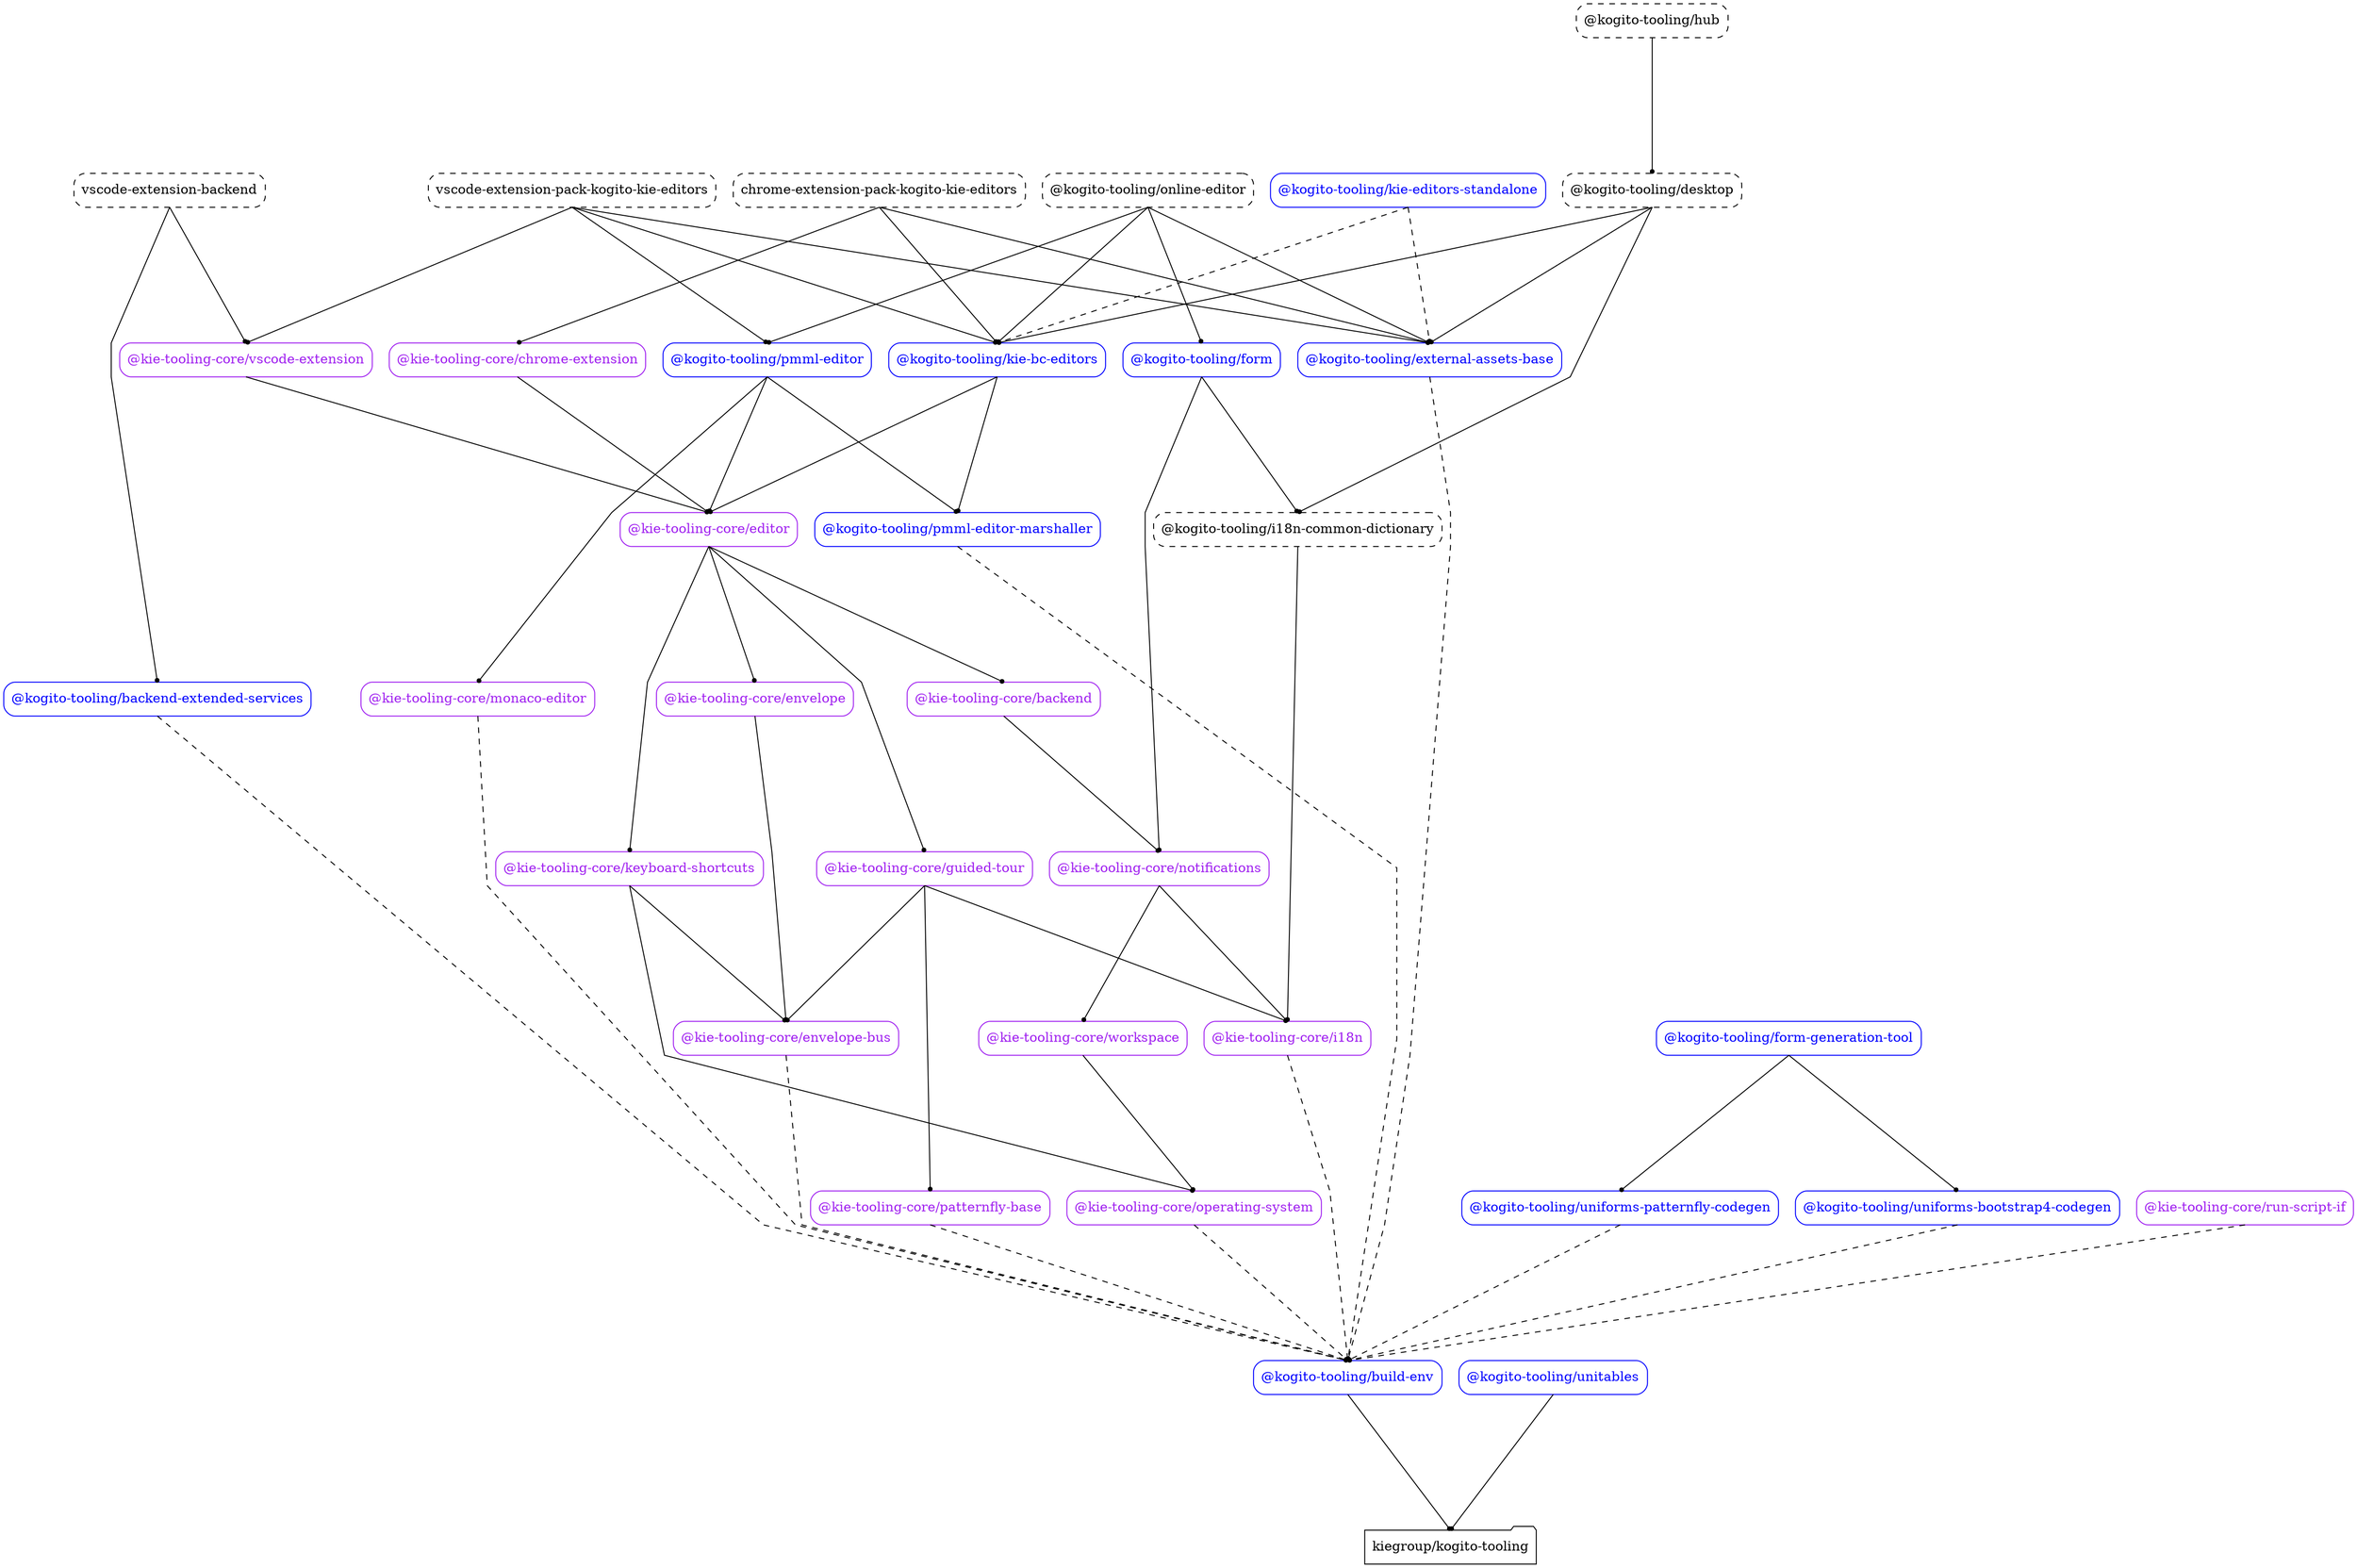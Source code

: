 digraph G {
  graph [ ranksep =2, splines = "polyline", rankdir =TB ];
  node [ shape =box ];
  edge [ headport = "n", tailport = "s", arrowhead =dot, arrowsize =0.5 ];
  "kiegroup/kogito-tooling" [ shape =folder ];
  "@kie-tooling-core/backend" [ style = "rounded", color = "purple", fontcolor = "purple" ];
  "@kie-tooling-core/notifications" [ style = "rounded", color = "purple", fontcolor = "purple" ];
  "@kogito-tooling/backend-extended-services" [ style = "rounded", color = "blue", fontcolor = "blue" ];
  "@kogito-tooling/build-env" [ style = "rounded", color = "blue", fontcolor = "blue" ];
  "@kie-tooling-core/chrome-extension" [ style = "rounded", color = "purple", fontcolor = "purple" ];
  "@kie-tooling-core/editor" [ style = "rounded", color = "purple", fontcolor = "purple" ];
  "chrome-extension-pack-kogito-kie-editors" [ color = "black", fontcolor = "black", style = "dashed, rounded" ];
  "@kogito-tooling/external-assets-base" [ style = "rounded", color = "blue", fontcolor = "blue" ];
  "@kogito-tooling/kie-bc-editors" [ style = "rounded", color = "blue", fontcolor = "blue" ];
  "@kogito-tooling/desktop" [ color = "black", fontcolor = "black", style = "dashed, rounded" ];
  "@kogito-tooling/i18n-common-dictionary" [ color = "black", fontcolor = "black", style = "dashed, rounded" ];
  "@kie-tooling-core/envelope" [ style = "rounded", color = "purple", fontcolor = "purple" ];
  "@kie-tooling-core/guided-tour" [ style = "rounded", color = "purple", fontcolor = "purple" ];
  "@kie-tooling-core/keyboard-shortcuts" [ style = "rounded", color = "purple", fontcolor = "purple" ];
  "@kie-tooling-core/envelope-bus" [ style = "rounded", color = "purple", fontcolor = "purple" ];
  "@kogito-tooling/form" [ style = "rounded", color = "blue", fontcolor = "blue" ];
  "@kogito-tooling/form-generation-tool" [ style = "rounded", color = "blue", fontcolor = "blue" ];
  "@kogito-tooling/uniforms-patternfly-codegen" [ style = "rounded", color = "blue", fontcolor = "blue" ];
  "@kogito-tooling/uniforms-bootstrap4-codegen" [ style = "rounded", color = "blue", fontcolor = "blue" ];
  "@kie-tooling-core/i18n" [ style = "rounded", color = "purple", fontcolor = "purple" ];
  "@kie-tooling-core/patternfly-base" [ style = "rounded", color = "purple", fontcolor = "purple" ];
  "@kogito-tooling/hub" [ color = "black", fontcolor = "black", style = "dashed, rounded" ];
  "@kie-tooling-core/operating-system" [ style = "rounded", color = "purple", fontcolor = "purple" ];
  "@kogito-tooling/pmml-editor-marshaller" [ style = "rounded", color = "blue", fontcolor = "blue" ];
  "@kogito-tooling/kie-editors-standalone" [ style = "rounded", color = "blue", fontcolor = "blue" ];
  "@kie-tooling-core/monaco-editor" [ style = "rounded", color = "purple", fontcolor = "purple" ];
  "@kie-tooling-core/workspace" [ style = "rounded", color = "purple", fontcolor = "purple" ];
  "@kogito-tooling/online-editor" [ color = "black", fontcolor = "black", style = "dashed, rounded" ];
  "@kogito-tooling/pmml-editor" [ style = "rounded", color = "blue", fontcolor = "blue" ];
  "@kie-tooling-core/run-script-if" [ style = "rounded", color = "purple", fontcolor = "purple" ];
  "@kogito-tooling/unitables" [ style = "rounded", color = "blue", fontcolor = "blue" ];
  "@kie-tooling-core/vscode-extension" [ style = "rounded", color = "purple", fontcolor = "purple" ];
  "vscode-extension-backend" [ color = "black", fontcolor = "black", style = "dashed, rounded" ];
  "vscode-extension-pack-kogito-kie-editors" [ color = "black", fontcolor = "black", style = "dashed, rounded" ];
  "@kie-tooling-core/backend" -> "@kie-tooling-core/notifications" [ style = "solid" ];
  "@kogito-tooling/backend-extended-services" -> "@kogito-tooling/build-env" [ style = "dashed" ];
  "@kogito-tooling/build-env" -> "kiegroup/kogito-tooling";
  "@kie-tooling-core/chrome-extension" -> "@kie-tooling-core/editor" [ style = "solid" ];
  "chrome-extension-pack-kogito-kie-editors" -> "@kie-tooling-core/chrome-extension" [ style = "solid" ];
  "chrome-extension-pack-kogito-kie-editors" -> "@kogito-tooling/external-assets-base" [ style = "solid" ];
  "chrome-extension-pack-kogito-kie-editors" -> "@kogito-tooling/kie-bc-editors" [ style = "solid" ];
  "@kogito-tooling/desktop" -> "@kogito-tooling/external-assets-base" [ style = "solid" ];
  "@kogito-tooling/desktop" -> "@kogito-tooling/i18n-common-dictionary" [ style = "solid" ];
  "@kogito-tooling/desktop" -> "@kogito-tooling/kie-bc-editors" [ style = "solid" ];
  "@kie-tooling-core/editor" -> "@kie-tooling-core/backend" [ style = "solid" ];
  "@kie-tooling-core/editor" -> "@kie-tooling-core/envelope" [ style = "solid" ];
  "@kie-tooling-core/editor" -> "@kie-tooling-core/guided-tour" [ style = "solid" ];
  "@kie-tooling-core/editor" -> "@kie-tooling-core/keyboard-shortcuts" [ style = "solid" ];
  "@kie-tooling-core/envelope" -> "@kie-tooling-core/envelope-bus" [ style = "solid" ];
  "@kie-tooling-core/envelope-bus" -> "@kogito-tooling/build-env" [ style = "dashed" ];
  "@kogito-tooling/external-assets-base" -> "@kogito-tooling/build-env" [ style = "dashed" ];
  "@kogito-tooling/form" -> "@kie-tooling-core/notifications" [ style = "solid" ];
  "@kogito-tooling/form" -> "@kogito-tooling/i18n-common-dictionary" [ style = "solid" ];
  "@kogito-tooling/form-generation-tool" -> "@kogito-tooling/uniforms-patternfly-codegen" [ style = "solid" ];
  "@kogito-tooling/form-generation-tool" -> "@kogito-tooling/uniforms-bootstrap4-codegen" [ style = "solid" ];
  "@kie-tooling-core/guided-tour" -> "@kie-tooling-core/envelope-bus" [ style = "solid" ];
  "@kie-tooling-core/guided-tour" -> "@kie-tooling-core/i18n" [ style = "solid" ];
  "@kie-tooling-core/guided-tour" -> "@kie-tooling-core/patternfly-base" [ style = "solid" ];
  "@kogito-tooling/hub" -> "@kogito-tooling/desktop" [ style = "solid" ];
  "@kie-tooling-core/i18n" -> "@kogito-tooling/build-env" [ style = "dashed" ];
  "@kogito-tooling/i18n-common-dictionary" -> "@kie-tooling-core/i18n" [ style = "solid" ];
  "@kie-tooling-core/keyboard-shortcuts" -> "@kie-tooling-core/envelope-bus" [ style = "solid" ];
  "@kie-tooling-core/keyboard-shortcuts" -> "@kie-tooling-core/operating-system" [ style = "solid" ];
  "@kogito-tooling/kie-bc-editors" -> "@kogito-tooling/pmml-editor-marshaller" [ style = "solid" ];
  "@kogito-tooling/kie-bc-editors" -> "@kie-tooling-core/editor" [ style = "solid" ];
  "@kogito-tooling/kie-editors-standalone" -> "@kogito-tooling/external-assets-base" [ style = "dashed" ];
  "@kogito-tooling/kie-editors-standalone" -> "@kogito-tooling/kie-bc-editors" [ style = "dashed" ];
  "@kie-tooling-core/monaco-editor" -> "@kogito-tooling/build-env" [ style = "dashed" ];
  "@kie-tooling-core/notifications" -> "@kie-tooling-core/i18n" [ style = "solid" ];
  "@kie-tooling-core/notifications" -> "@kie-tooling-core/workspace" [ style = "solid" ];
  "@kogito-tooling/online-editor" -> "@kogito-tooling/external-assets-base" [ style = "solid" ];
  "@kogito-tooling/online-editor" -> "@kogito-tooling/form" [ style = "solid" ];
  "@kogito-tooling/online-editor" -> "@kogito-tooling/kie-bc-editors" [ style = "solid" ];
  "@kogito-tooling/online-editor" -> "@kogito-tooling/pmml-editor" [ style = "solid" ];
  "@kie-tooling-core/operating-system" -> "@kogito-tooling/build-env" [ style = "dashed" ];
  "@kie-tooling-core/patternfly-base" -> "@kogito-tooling/build-env" [ style = "dashed" ];
  "@kogito-tooling/pmml-editor" -> "@kie-tooling-core/editor" [ style = "solid" ];
  "@kogito-tooling/pmml-editor" -> "@kie-tooling-core/monaco-editor" [ style = "solid" ];
  "@kogito-tooling/pmml-editor" -> "@kogito-tooling/pmml-editor-marshaller" [ style = "solid" ];
  "@kogito-tooling/pmml-editor-marshaller" -> "@kogito-tooling/build-env" [ style = "dashed" ];
  "@kie-tooling-core/run-script-if" -> "@kogito-tooling/build-env" [ style = "dashed" ];
  "@kogito-tooling/uniforms-bootstrap4-codegen" -> "@kogito-tooling/build-env" [ style = "dashed" ];
  "@kogito-tooling/uniforms-patternfly-codegen" -> "@kogito-tooling/build-env" [ style = "dashed" ];
  "@kogito-tooling/unitables" -> "kiegroup/kogito-tooling";
  "@kie-tooling-core/vscode-extension" -> "@kie-tooling-core/editor" [ style = "solid" ];
  "vscode-extension-backend" -> "@kie-tooling-core/vscode-extension" [ style = "solid" ];
  "vscode-extension-backend" -> "@kogito-tooling/backend-extended-services" [ style = "solid" ];
  "vscode-extension-pack-kogito-kie-editors" -> "@kie-tooling-core/vscode-extension" [ style = "solid" ];
  "vscode-extension-pack-kogito-kie-editors" -> "@kogito-tooling/external-assets-base" [ style = "solid" ];
  "vscode-extension-pack-kogito-kie-editors" -> "@kogito-tooling/kie-bc-editors" [ style = "solid" ];
  "vscode-extension-pack-kogito-kie-editors" -> "@kogito-tooling/pmml-editor" [ style = "solid" ];
  "@kie-tooling-core/workspace" -> "@kie-tooling-core/operating-system" [ style = "solid" ];
}
